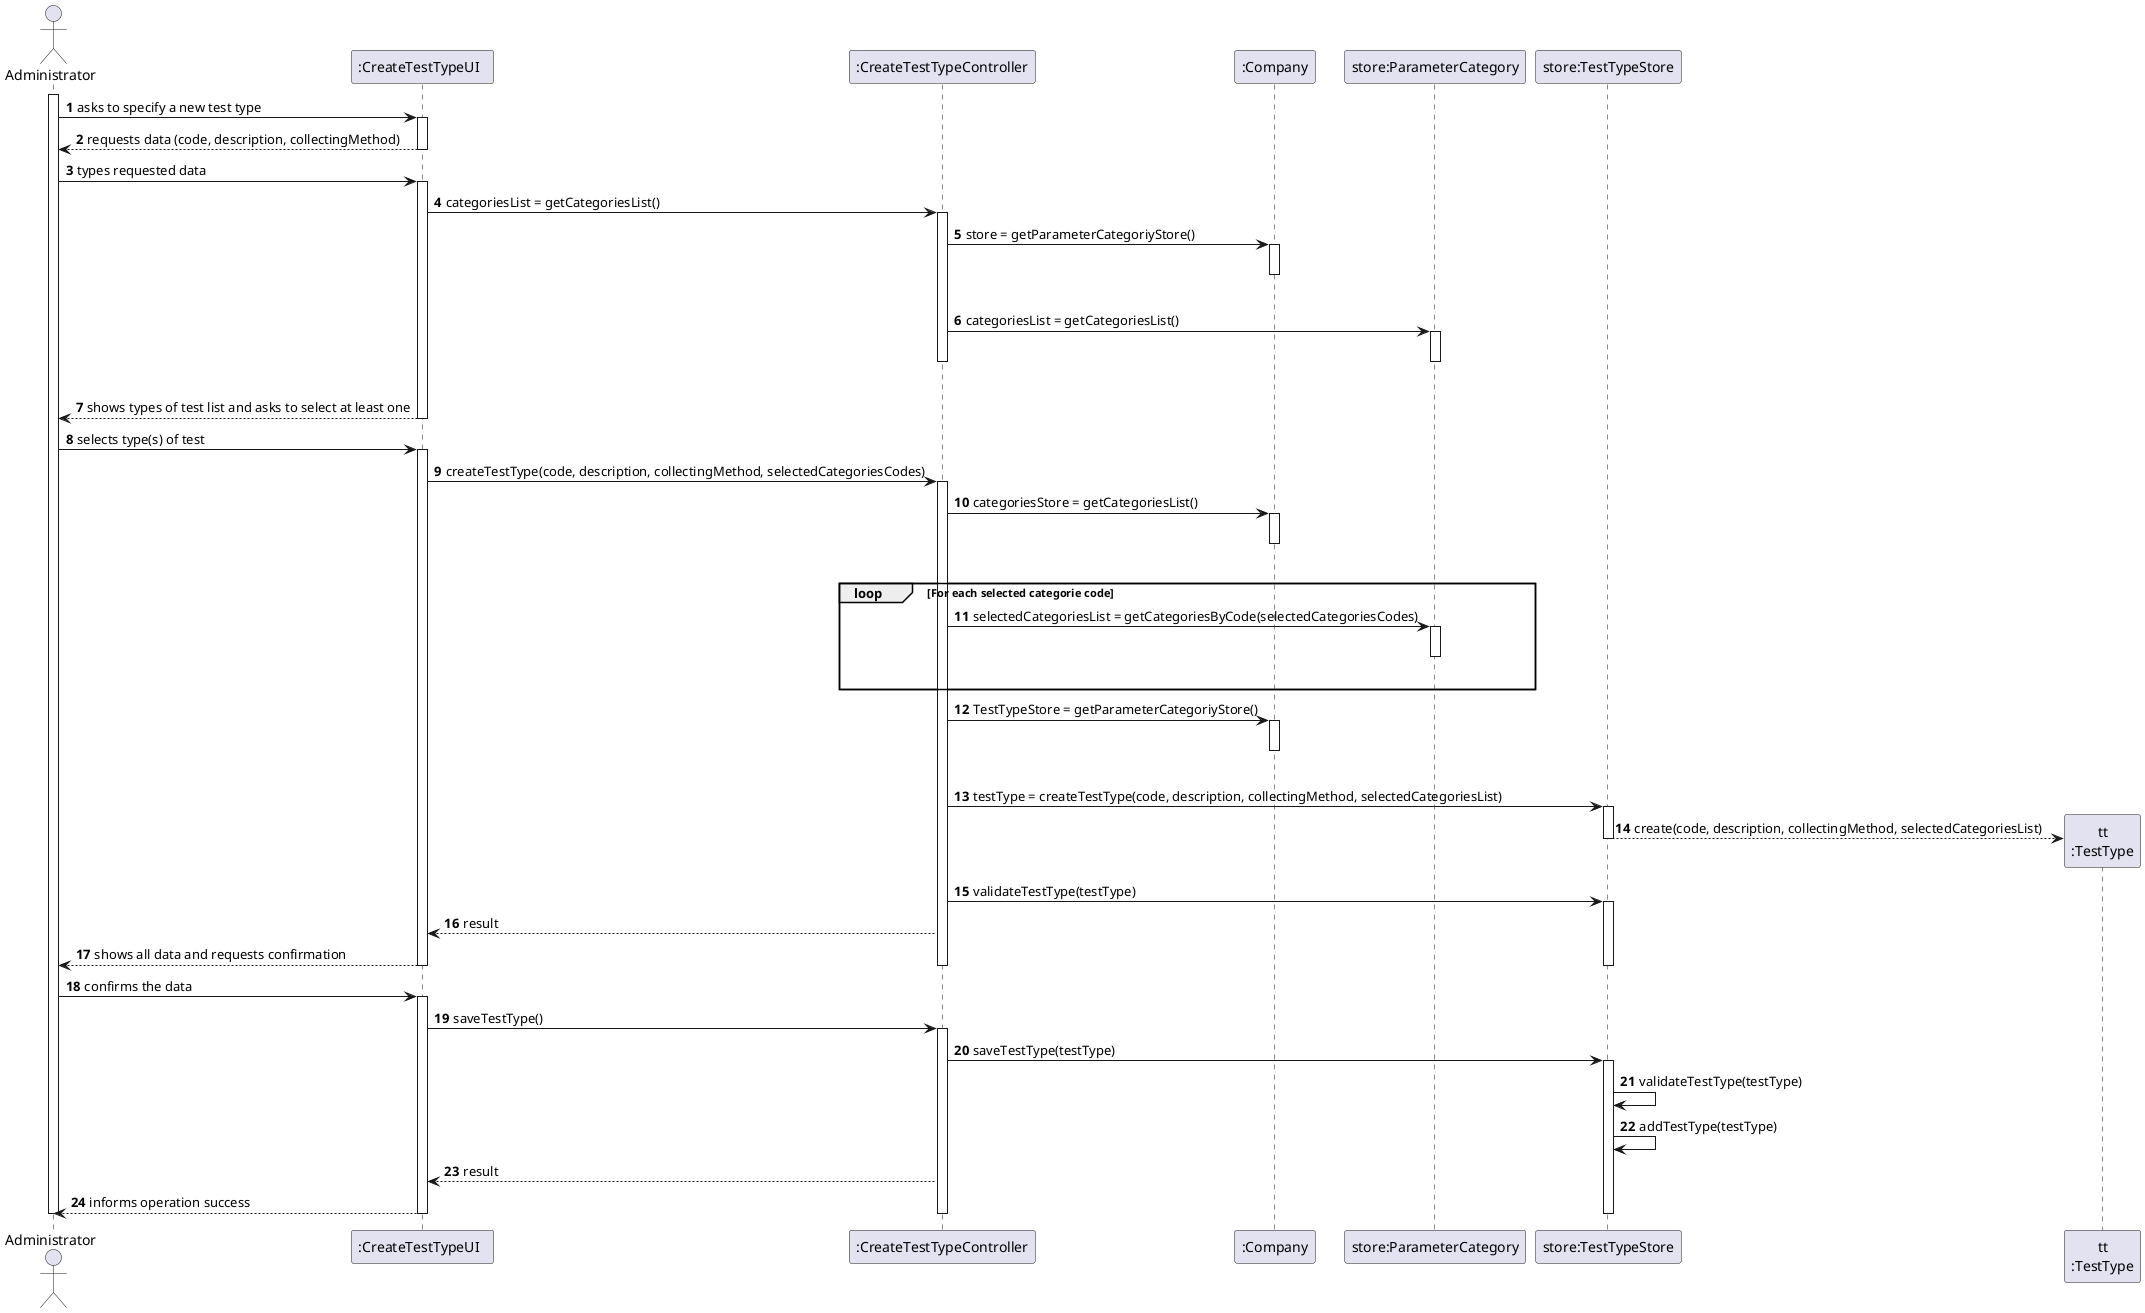 @startuml
autonumber
'hide footbox
actor "Administrator" as ADM

participant ":CreateTestTypeUI  " as UI
participant ":CreateTestTypeController" as CTRL
participant ":Company" as PLAT
participant "store:ParameterCategory" as TEST_TYPE_STORE
/'participant ":Platform" as PLAT'/
participant "store:TestTypeStore" as ORG
participant "tt\n:TestType" as TAREFA


activate ADM
ADM -> UI : asks to specify a new test type
activate UI
UI --> ADM : requests data (code, description, collectingMethod)
deactivate UI

ADM -> UI : types requested data
activate UI

UI -> CTRL : categoriesList = getCategoriesList()
activate CTRL

CTRL -> PLAT : store = getParameterCategoriyStore()
activate PLAT
|||
deactivate PLAT

CTRL -> TEST_TYPE_STORE : categoriesList = getCategoriesList()
activate TEST_TYPE_STORE
|||
deactivate TEST_TYPE_STORE
deactivate CTRL

UI --> ADM : shows types of test list and asks to select at least one
deactivate PLAT
deactivate UI

ADM -> UI : selects type(s) of test
activate UI

UI -> CTRL : createTestType(code, description, collectingMethod, selectedCategoriesCodes)
activate CTRL

CTRL -> PLAT : categoriesStore = getCategoriesList()
activate PLAT
|||
deactivate PLAT

loop For each selected categorie code
CTRL -> TEST_TYPE_STORE : selectedCategoriesList = getCategoriesByCode(selectedCategoriesCodes)
activate TEST_TYPE_STORE
|||
deactivate TEST_TYPE_STORE
end

CTRL -> PLAT : TestTypeStore = getParameterCategoriyStore()
activate PLAT
|||
deactivate PLAT
CTRL -> ORG: testType = createTestType(code, description, collectingMethod, selectedCategoriesList)
activate ORG

ORG --> TAREFA**: create(code, description, collectingMethod, selectedCategoriesList)
deactivate ORG
CTRL -> ORG: validateTestType(testType)
activate ORG
CTRL --> UI: result

UI --> ADM: shows all data and requests confirmation
deactivate ORG
deactivate PLAT
deactivate CTRL
deactivate UI

ADM -> UI : confirms the data
activate UI
UI -> CTRL : saveTestType()
activate CTRL

CTRL -> ORG : saveTestType(testType)
activate ORG

ORG -> ORG: validateTestType(testType)
ORG -> ORG: addTestType(testType)

CTRL --> UI: result

UI --> ADM : informs operation success
deactivate ORG
deactivate CTRL
deactivate UI

deactivate ADM

@enduml
